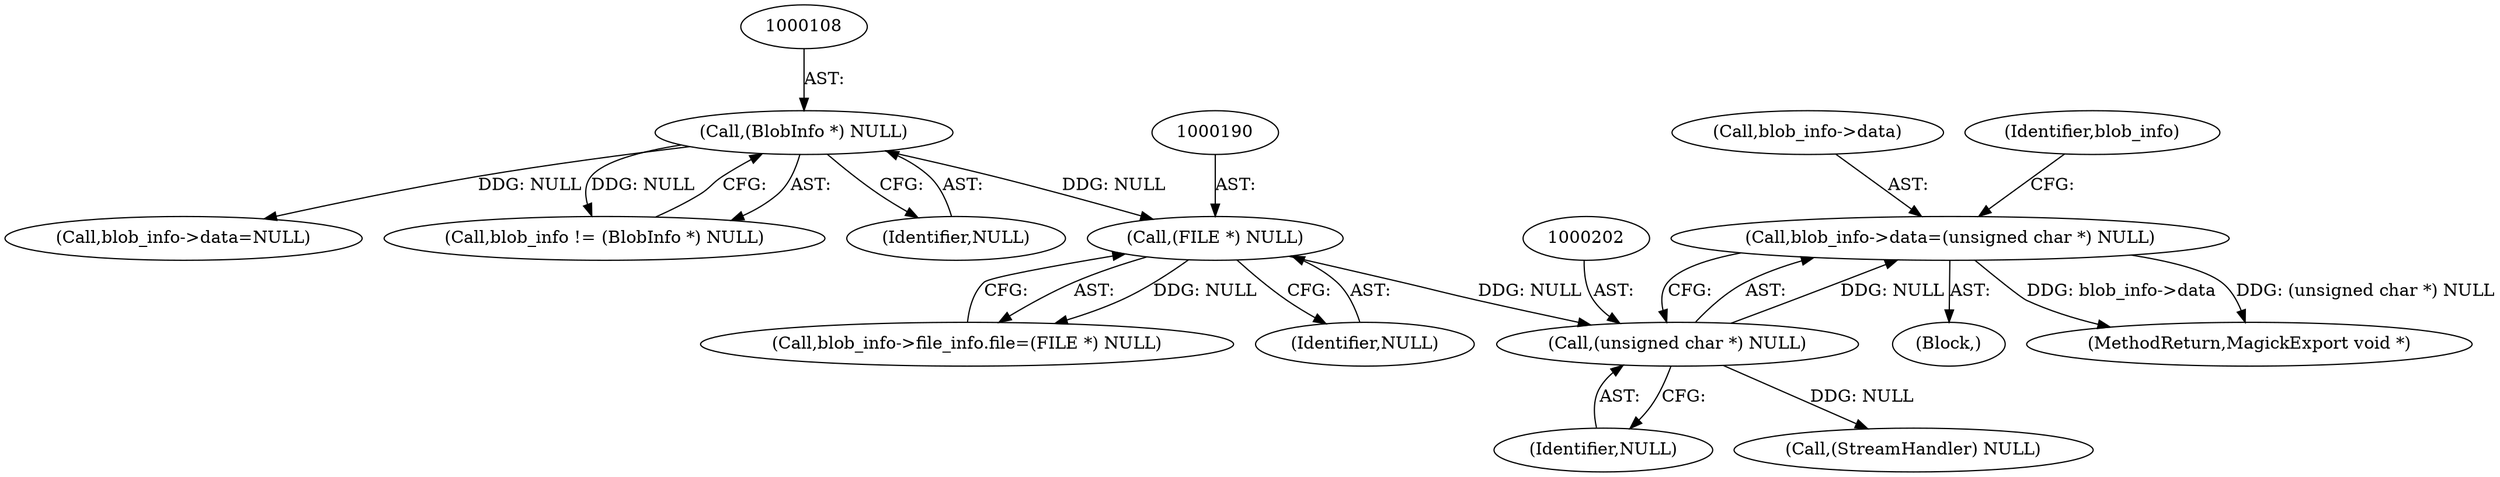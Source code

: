 digraph "0_ImageMagick6_c5d012a46ae22be9444326aa37969a3f75daa3ba@pointer" {
"1000197" [label="(Call,blob_info->data=(unsigned char *) NULL)"];
"1000201" [label="(Call,(unsigned char *) NULL)"];
"1000189" [label="(Call,(FILE *) NULL)"];
"1000107" [label="(Call,(BlobInfo *) NULL)"];
"1000102" [label="(Block,)"];
"1000203" [label="(Identifier,NULL)"];
"1000201" [label="(Call,(unsigned char *) NULL)"];
"1000109" [label="(Identifier,NULL)"];
"1000189" [label="(Call,(FILE *) NULL)"];
"1000107" [label="(Call,(BlobInfo *) NULL)"];
"1000208" [label="(Call,(StreamHandler) NULL)"];
"1000138" [label="(Call,blob_info->data=NULL)"];
"1000198" [label="(Call,blob_info->data)"];
"1000191" [label="(Identifier,NULL)"];
"1000105" [label="(Call,blob_info != (BlobInfo *) NULL)"];
"1000220" [label="(MethodReturn,MagickExport void *)"];
"1000206" [label="(Identifier,blob_info)"];
"1000183" [label="(Call,blob_info->file_info.file=(FILE *) NULL)"];
"1000197" [label="(Call,blob_info->data=(unsigned char *) NULL)"];
"1000197" -> "1000102"  [label="AST: "];
"1000197" -> "1000201"  [label="CFG: "];
"1000198" -> "1000197"  [label="AST: "];
"1000201" -> "1000197"  [label="AST: "];
"1000206" -> "1000197"  [label="CFG: "];
"1000197" -> "1000220"  [label="DDG: (unsigned char *) NULL"];
"1000197" -> "1000220"  [label="DDG: blob_info->data"];
"1000201" -> "1000197"  [label="DDG: NULL"];
"1000201" -> "1000203"  [label="CFG: "];
"1000202" -> "1000201"  [label="AST: "];
"1000203" -> "1000201"  [label="AST: "];
"1000189" -> "1000201"  [label="DDG: NULL"];
"1000201" -> "1000208"  [label="DDG: NULL"];
"1000189" -> "1000183"  [label="AST: "];
"1000189" -> "1000191"  [label="CFG: "];
"1000190" -> "1000189"  [label="AST: "];
"1000191" -> "1000189"  [label="AST: "];
"1000183" -> "1000189"  [label="CFG: "];
"1000189" -> "1000183"  [label="DDG: NULL"];
"1000107" -> "1000189"  [label="DDG: NULL"];
"1000107" -> "1000105"  [label="AST: "];
"1000107" -> "1000109"  [label="CFG: "];
"1000108" -> "1000107"  [label="AST: "];
"1000109" -> "1000107"  [label="AST: "];
"1000105" -> "1000107"  [label="CFG: "];
"1000107" -> "1000105"  [label="DDG: NULL"];
"1000107" -> "1000138"  [label="DDG: NULL"];
}
